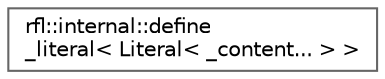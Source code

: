 digraph "类继承关系图"
{
 // LATEX_PDF_SIZE
  bgcolor="transparent";
  edge [fontname=Helvetica,fontsize=10,labelfontname=Helvetica,labelfontsize=10];
  node [fontname=Helvetica,fontsize=10,shape=box,height=0.2,width=0.4];
  rankdir="LR";
  Node0 [id="Node000000",label="rfl::internal::define\l_literal\< Literal\< _content... \> \>",height=0.2,width=0.4,color="grey40", fillcolor="white", style="filled",URL="$structrfl_1_1internal_1_1define__literal_3_01_literal_3_01__content_8_8_8_01_4_01_4.html",tooltip="Special case - only a single literal is left"];
}
